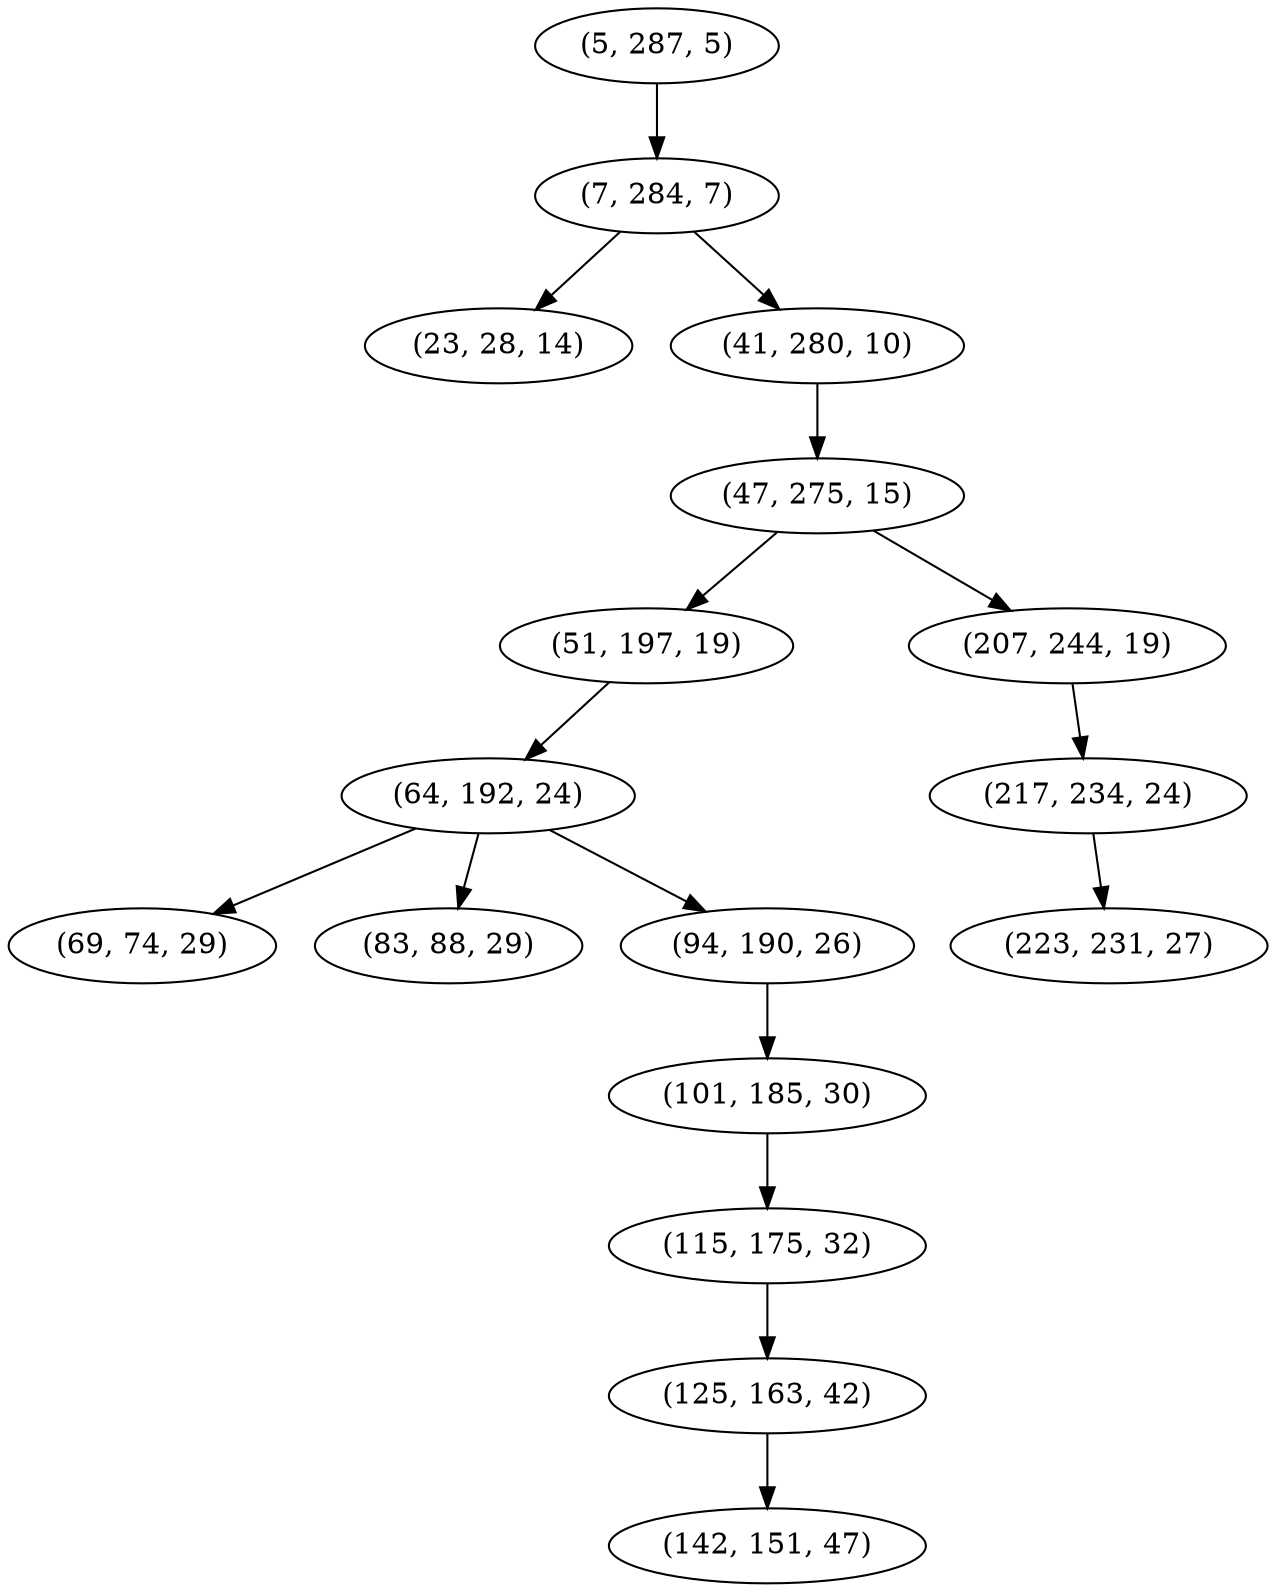 digraph tree {
    "(5, 287, 5)";
    "(7, 284, 7)";
    "(23, 28, 14)";
    "(41, 280, 10)";
    "(47, 275, 15)";
    "(51, 197, 19)";
    "(64, 192, 24)";
    "(69, 74, 29)";
    "(83, 88, 29)";
    "(94, 190, 26)";
    "(101, 185, 30)";
    "(115, 175, 32)";
    "(125, 163, 42)";
    "(142, 151, 47)";
    "(207, 244, 19)";
    "(217, 234, 24)";
    "(223, 231, 27)";
    "(5, 287, 5)" -> "(7, 284, 7)";
    "(7, 284, 7)" -> "(23, 28, 14)";
    "(7, 284, 7)" -> "(41, 280, 10)";
    "(41, 280, 10)" -> "(47, 275, 15)";
    "(47, 275, 15)" -> "(51, 197, 19)";
    "(47, 275, 15)" -> "(207, 244, 19)";
    "(51, 197, 19)" -> "(64, 192, 24)";
    "(64, 192, 24)" -> "(69, 74, 29)";
    "(64, 192, 24)" -> "(83, 88, 29)";
    "(64, 192, 24)" -> "(94, 190, 26)";
    "(94, 190, 26)" -> "(101, 185, 30)";
    "(101, 185, 30)" -> "(115, 175, 32)";
    "(115, 175, 32)" -> "(125, 163, 42)";
    "(125, 163, 42)" -> "(142, 151, 47)";
    "(207, 244, 19)" -> "(217, 234, 24)";
    "(217, 234, 24)" -> "(223, 231, 27)";
}
